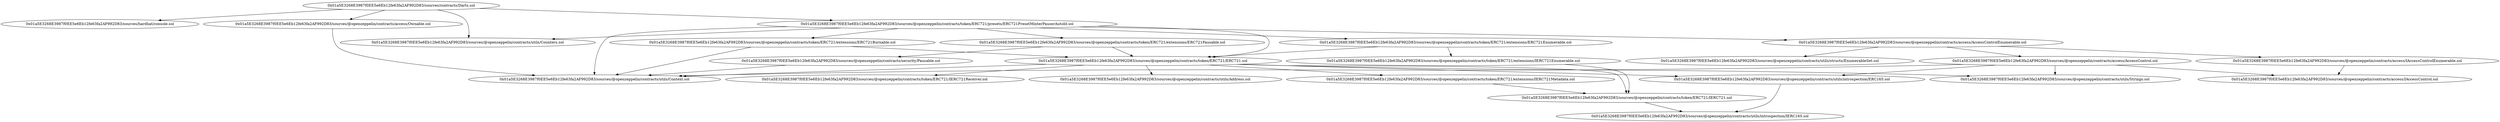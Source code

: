 digraph {
  "0x01a5E3268E3987f0EE5e6Eb12fe63fa2AF992D83/sources/contracts/Darts.sol" -> "0x01a5E3268E3987f0EE5e6Eb12fe63fa2AF992D83/sources/hardhat/console.sol"
  "0x01a5E3268E3987f0EE5e6Eb12fe63fa2AF992D83/sources/contracts/Darts.sol" -> "0x01a5E3268E3987f0EE5e6Eb12fe63fa2AF992D83/sources/@openzeppelin/contracts/token/ERC721/presets/ERC721PresetMinterPauserAutoId.sol"
  "0x01a5E3268E3987f0EE5e6Eb12fe63fa2AF992D83/sources/contracts/Darts.sol" -> "0x01a5E3268E3987f0EE5e6Eb12fe63fa2AF992D83/sources/@openzeppelin/contracts/utils/Counters.sol"
  "0x01a5E3268E3987f0EE5e6Eb12fe63fa2AF992D83/sources/contracts/Darts.sol" -> "0x01a5E3268E3987f0EE5e6Eb12fe63fa2AF992D83/sources/@openzeppelin/contracts/access/Ownable.sol"
  "0x01a5E3268E3987f0EE5e6Eb12fe63fa2AF992D83/sources/@openzeppelin/contracts/token/ERC721/presets/ERC721PresetMinterPauserAutoId.sol" -> "0x01a5E3268E3987f0EE5e6Eb12fe63fa2AF992D83/sources/@openzeppelin/contracts/token/ERC721/ERC721.sol"
  "0x01a5E3268E3987f0EE5e6Eb12fe63fa2AF992D83/sources/@openzeppelin/contracts/token/ERC721/presets/ERC721PresetMinterPauserAutoId.sol" -> "0x01a5E3268E3987f0EE5e6Eb12fe63fa2AF992D83/sources/@openzeppelin/contracts/token/ERC721/extensions/ERC721Enumerable.sol"
  "0x01a5E3268E3987f0EE5e6Eb12fe63fa2AF992D83/sources/@openzeppelin/contracts/token/ERC721/presets/ERC721PresetMinterPauserAutoId.sol" -> "0x01a5E3268E3987f0EE5e6Eb12fe63fa2AF992D83/sources/@openzeppelin/contracts/token/ERC721/extensions/ERC721Burnable.sol"
  "0x01a5E3268E3987f0EE5e6Eb12fe63fa2AF992D83/sources/@openzeppelin/contracts/token/ERC721/presets/ERC721PresetMinterPauserAutoId.sol" -> "0x01a5E3268E3987f0EE5e6Eb12fe63fa2AF992D83/sources/@openzeppelin/contracts/token/ERC721/extensions/ERC721Pausable.sol"
  "0x01a5E3268E3987f0EE5e6Eb12fe63fa2AF992D83/sources/@openzeppelin/contracts/token/ERC721/presets/ERC721PresetMinterPauserAutoId.sol" -> "0x01a5E3268E3987f0EE5e6Eb12fe63fa2AF992D83/sources/@openzeppelin/contracts/access/AccessControlEnumerable.sol"
  "0x01a5E3268E3987f0EE5e6Eb12fe63fa2AF992D83/sources/@openzeppelin/contracts/token/ERC721/presets/ERC721PresetMinterPauserAutoId.sol" -> "0x01a5E3268E3987f0EE5e6Eb12fe63fa2AF992D83/sources/@openzeppelin/contracts/utils/Context.sol"
  "0x01a5E3268E3987f0EE5e6Eb12fe63fa2AF992D83/sources/@openzeppelin/contracts/token/ERC721/presets/ERC721PresetMinterPauserAutoId.sol" -> "0x01a5E3268E3987f0EE5e6Eb12fe63fa2AF992D83/sources/@openzeppelin/contracts/utils/Counters.sol"
  "0x01a5E3268E3987f0EE5e6Eb12fe63fa2AF992D83/sources/@openzeppelin/contracts/access/Ownable.sol" -> "0x01a5E3268E3987f0EE5e6Eb12fe63fa2AF992D83/sources/@openzeppelin/contracts/utils/Context.sol"
  "0x01a5E3268E3987f0EE5e6Eb12fe63fa2AF992D83/sources/@openzeppelin/contracts/token/ERC721/ERC721.sol" -> "0x01a5E3268E3987f0EE5e6Eb12fe63fa2AF992D83/sources/@openzeppelin/contracts/token/ERC721/IERC721.sol"
  "0x01a5E3268E3987f0EE5e6Eb12fe63fa2AF992D83/sources/@openzeppelin/contracts/token/ERC721/ERC721.sol" -> "0x01a5E3268E3987f0EE5e6Eb12fe63fa2AF992D83/sources/@openzeppelin/contracts/token/ERC721/IERC721Receiver.sol"
  "0x01a5E3268E3987f0EE5e6Eb12fe63fa2AF992D83/sources/@openzeppelin/contracts/token/ERC721/ERC721.sol" -> "0x01a5E3268E3987f0EE5e6Eb12fe63fa2AF992D83/sources/@openzeppelin/contracts/token/ERC721/extensions/IERC721Metadata.sol"
  "0x01a5E3268E3987f0EE5e6Eb12fe63fa2AF992D83/sources/@openzeppelin/contracts/token/ERC721/ERC721.sol" -> "0x01a5E3268E3987f0EE5e6Eb12fe63fa2AF992D83/sources/@openzeppelin/contracts/utils/Address.sol"
  "0x01a5E3268E3987f0EE5e6Eb12fe63fa2AF992D83/sources/@openzeppelin/contracts/token/ERC721/ERC721.sol" -> "0x01a5E3268E3987f0EE5e6Eb12fe63fa2AF992D83/sources/@openzeppelin/contracts/utils/Context.sol"
  "0x01a5E3268E3987f0EE5e6Eb12fe63fa2AF992D83/sources/@openzeppelin/contracts/token/ERC721/ERC721.sol" -> "0x01a5E3268E3987f0EE5e6Eb12fe63fa2AF992D83/sources/@openzeppelin/contracts/utils/Strings.sol"
  "0x01a5E3268E3987f0EE5e6Eb12fe63fa2AF992D83/sources/@openzeppelin/contracts/token/ERC721/ERC721.sol" -> "0x01a5E3268E3987f0EE5e6Eb12fe63fa2AF992D83/sources/@openzeppelin/contracts/utils/introspection/ERC165.sol"
  "0x01a5E3268E3987f0EE5e6Eb12fe63fa2AF992D83/sources/@openzeppelin/contracts/token/ERC721/extensions/ERC721Enumerable.sol" -> "0x01a5E3268E3987f0EE5e6Eb12fe63fa2AF992D83/sources/@openzeppelin/contracts/token/ERC721/ERC721.sol"
  "0x01a5E3268E3987f0EE5e6Eb12fe63fa2AF992D83/sources/@openzeppelin/contracts/token/ERC721/extensions/ERC721Enumerable.sol" -> "0x01a5E3268E3987f0EE5e6Eb12fe63fa2AF992D83/sources/@openzeppelin/contracts/token/ERC721/extensions/IERC721Enumerable.sol"
  "0x01a5E3268E3987f0EE5e6Eb12fe63fa2AF992D83/sources/@openzeppelin/contracts/token/ERC721/extensions/ERC721Burnable.sol" -> "0x01a5E3268E3987f0EE5e6Eb12fe63fa2AF992D83/sources/@openzeppelin/contracts/token/ERC721/ERC721.sol"
  "0x01a5E3268E3987f0EE5e6Eb12fe63fa2AF992D83/sources/@openzeppelin/contracts/token/ERC721/extensions/ERC721Burnable.sol" -> "0x01a5E3268E3987f0EE5e6Eb12fe63fa2AF992D83/sources/@openzeppelin/contracts/utils/Context.sol"
  "0x01a5E3268E3987f0EE5e6Eb12fe63fa2AF992D83/sources/@openzeppelin/contracts/token/ERC721/extensions/ERC721Pausable.sol" -> "0x01a5E3268E3987f0EE5e6Eb12fe63fa2AF992D83/sources/@openzeppelin/contracts/token/ERC721/ERC721.sol"
  "0x01a5E3268E3987f0EE5e6Eb12fe63fa2AF992D83/sources/@openzeppelin/contracts/token/ERC721/extensions/ERC721Pausable.sol" -> "0x01a5E3268E3987f0EE5e6Eb12fe63fa2AF992D83/sources/@openzeppelin/contracts/security/Pausable.sol"
  "0x01a5E3268E3987f0EE5e6Eb12fe63fa2AF992D83/sources/@openzeppelin/contracts/access/AccessControlEnumerable.sol" -> "0x01a5E3268E3987f0EE5e6Eb12fe63fa2AF992D83/sources/@openzeppelin/contracts/access/IAccessControlEnumerable.sol"
  "0x01a5E3268E3987f0EE5e6Eb12fe63fa2AF992D83/sources/@openzeppelin/contracts/access/AccessControlEnumerable.sol" -> "0x01a5E3268E3987f0EE5e6Eb12fe63fa2AF992D83/sources/@openzeppelin/contracts/access/AccessControl.sol"
  "0x01a5E3268E3987f0EE5e6Eb12fe63fa2AF992D83/sources/@openzeppelin/contracts/access/AccessControlEnumerable.sol" -> "0x01a5E3268E3987f0EE5e6Eb12fe63fa2AF992D83/sources/@openzeppelin/contracts/utils/structs/EnumerableSet.sol"
  "0x01a5E3268E3987f0EE5e6Eb12fe63fa2AF992D83/sources/@openzeppelin/contracts/security/Pausable.sol" -> "0x01a5E3268E3987f0EE5e6Eb12fe63fa2AF992D83/sources/@openzeppelin/contracts/utils/Context.sol"
  "0x01a5E3268E3987f0EE5e6Eb12fe63fa2AF992D83/sources/@openzeppelin/contracts/token/ERC721/extensions/IERC721Enumerable.sol" -> "0x01a5E3268E3987f0EE5e6Eb12fe63fa2AF992D83/sources/@openzeppelin/contracts/token/ERC721/IERC721.sol"
  "0x01a5E3268E3987f0EE5e6Eb12fe63fa2AF992D83/sources/@openzeppelin/contracts/token/ERC721/IERC721.sol" -> "0x01a5E3268E3987f0EE5e6Eb12fe63fa2AF992D83/sources/@openzeppelin/contracts/utils/introspection/IERC165.sol"
  "0x01a5E3268E3987f0EE5e6Eb12fe63fa2AF992D83/sources/@openzeppelin/contracts/token/ERC721/extensions/IERC721Metadata.sol" -> "0x01a5E3268E3987f0EE5e6Eb12fe63fa2AF992D83/sources/@openzeppelin/contracts/token/ERC721/IERC721.sol"
  "0x01a5E3268E3987f0EE5e6Eb12fe63fa2AF992D83/sources/@openzeppelin/contracts/utils/introspection/ERC165.sol" -> "0x01a5E3268E3987f0EE5e6Eb12fe63fa2AF992D83/sources/@openzeppelin/contracts/utils/introspection/IERC165.sol"
  "0x01a5E3268E3987f0EE5e6Eb12fe63fa2AF992D83/sources/@openzeppelin/contracts/access/IAccessControlEnumerable.sol" -> "0x01a5E3268E3987f0EE5e6Eb12fe63fa2AF992D83/sources/@openzeppelin/contracts/access/IAccessControl.sol"
  "0x01a5E3268E3987f0EE5e6Eb12fe63fa2AF992D83/sources/@openzeppelin/contracts/access/AccessControl.sol" -> "0x01a5E3268E3987f0EE5e6Eb12fe63fa2AF992D83/sources/@openzeppelin/contracts/access/IAccessControl.sol"
  "0x01a5E3268E3987f0EE5e6Eb12fe63fa2AF992D83/sources/@openzeppelin/contracts/access/AccessControl.sol" -> "0x01a5E3268E3987f0EE5e6Eb12fe63fa2AF992D83/sources/@openzeppelin/contracts/utils/Context.sol"
  "0x01a5E3268E3987f0EE5e6Eb12fe63fa2AF992D83/sources/@openzeppelin/contracts/access/AccessControl.sol" -> "0x01a5E3268E3987f0EE5e6Eb12fe63fa2AF992D83/sources/@openzeppelin/contracts/utils/Strings.sol"
  "0x01a5E3268E3987f0EE5e6Eb12fe63fa2AF992D83/sources/@openzeppelin/contracts/access/AccessControl.sol" -> "0x01a5E3268E3987f0EE5e6Eb12fe63fa2AF992D83/sources/@openzeppelin/contracts/utils/introspection/ERC165.sol"
}
